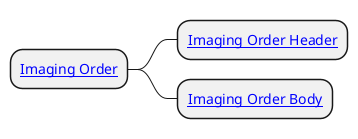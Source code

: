 @startmindmap
skinparam topurl StructureDefinition-

* [[ImagingOrderCz.html Imaging Order]]
** [[HeaderImagingOrder.html Imaging Order Header]]
** [[BodyImageOrderCz.html Imaging Order Body]]
/'
** [[health-insurance-cz.html Health Insurance Provider]]
** [[serviceRequestCz.html Imaging Order Service Request]]
***_ Order identifier
***_ Status of a service order.
***_ Kind of service request.
*** [[CoverageCz.html Associated insurance coverage]]
*** [[specimenCz.html Sample for analysis]]
****_ External Identifier
****_ Status
****_ Type
****_ Subject
****_ Received Time (DateTime)
****_ Collection
****_ Processing
****_ Container
'/
@endmindmap